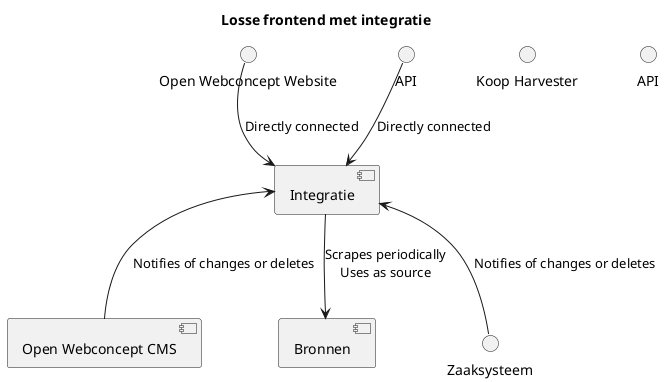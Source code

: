 @startuml
title Losse frontend met integratie

' User Interface Component
interface "Open Webconcept Website" as Website
interface "Koop Harvester" as Harvester
interface "API" as Api

' Backend Components
component "Open Webconcept CMS" as CMS
component "Integratie" as Integratie
component "Bronnen" as Bronnen

' Relationships
API -down-> Integratie : Directly connected
Website -down-> Integratie : Directly connected
Integratie -down-> Bronnen : Scrapes periodically\nUses as source

' Notifications
CMS -up-> Integratie : Notifies of changes or deletes
Zaaksysteem -up-> Integratie : Notifies of changes or deletes

@enduml